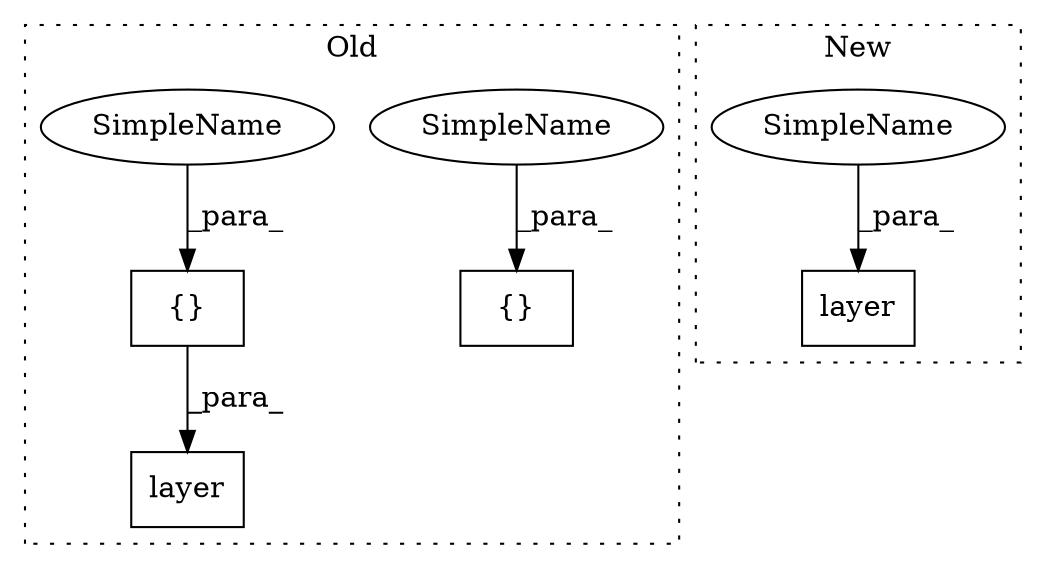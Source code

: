 digraph G {
subgraph cluster0 {
1 [label="layer" a="32" s="3394,3420" l="6,1" shape="box"];
3 [label="{}" a="4" s="3409,3419" l="1,1" shape="box"];
4 [label="{}" a="4" s="3112,3122" l="1,1" shape="box"];
5 [label="SimpleName" a="42" s="3113" l="4" shape="ellipse"];
6 [label="SimpleName" a="42" s="3410" l="4" shape="ellipse"];
label = "Old";
style="dotted";
}
subgraph cluster1 {
2 [label="layer" a="32" s="3328,3343" l="6,1" shape="box"];
7 [label="SimpleName" a="42" s="3334" l="4" shape="ellipse"];
label = "New";
style="dotted";
}
3 -> 1 [label="_para_"];
5 -> 4 [label="_para_"];
6 -> 3 [label="_para_"];
7 -> 2 [label="_para_"];
}